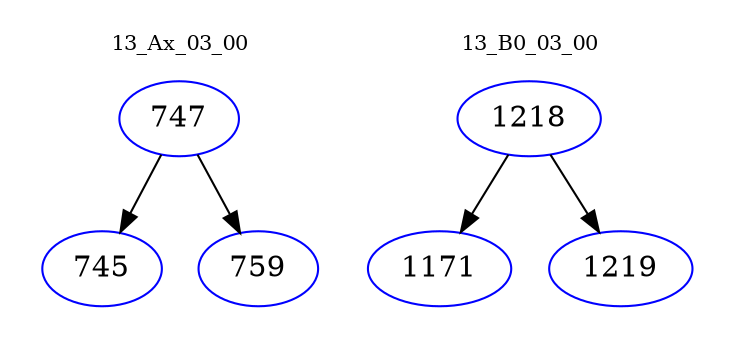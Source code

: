 digraph{
subgraph cluster_0 {
color = white
label = "13_Ax_03_00";
fontsize=10;
T0_747 [label="747", color="blue"]
T0_747 -> T0_745 [color="black"]
T0_745 [label="745", color="blue"]
T0_747 -> T0_759 [color="black"]
T0_759 [label="759", color="blue"]
}
subgraph cluster_1 {
color = white
label = "13_B0_03_00";
fontsize=10;
T1_1218 [label="1218", color="blue"]
T1_1218 -> T1_1171 [color="black"]
T1_1171 [label="1171", color="blue"]
T1_1218 -> T1_1219 [color="black"]
T1_1219 [label="1219", color="blue"]
}
}
